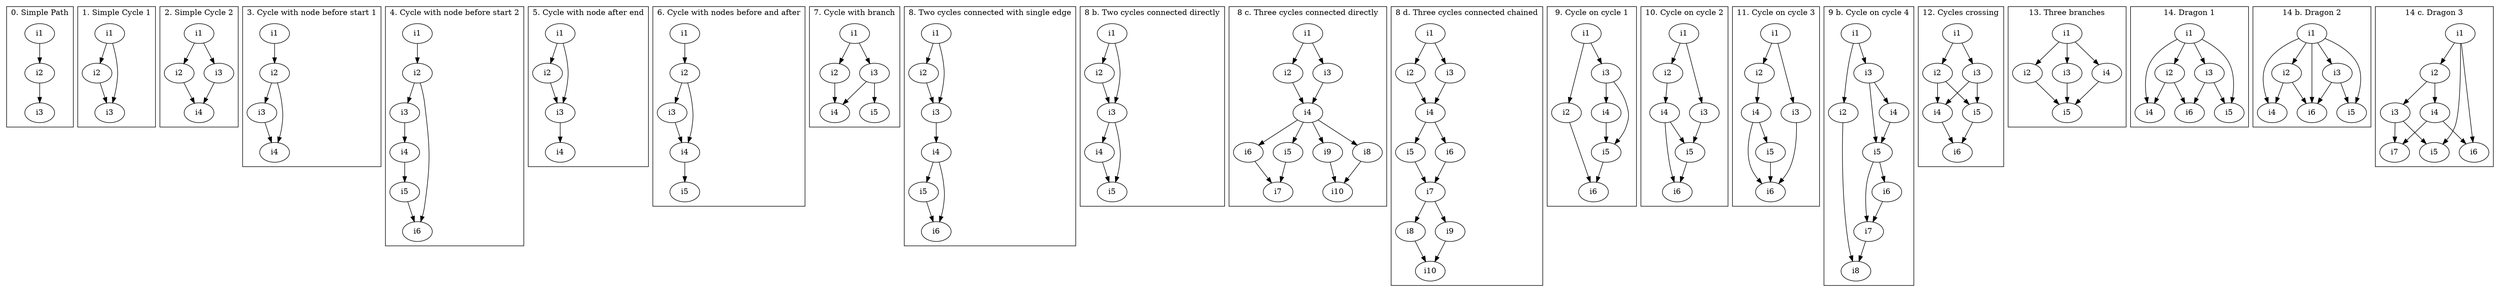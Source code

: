 digraph test_networks {
    subgraph cluster_0 {
        label = "0. Simple Path";

        "i1_0" [label="i1"];
        "i2_0" [label="i2"];
        "i3_0" [label="i3"];

        "i1_0" -> "i2_0";
        "i2_0" -> "i3_0";
    }

    subgraph cluster_1 {
        label = "1. Simple Cycle 1";

        "i1_1" [label="i1"];
        "i2_1" [label="i2"];
        "i3_1" [label="i3"];

        "i1_1" -> "i2_1";
        "i1_1" -> "i3_1";
        "i2_1" -> "i3_1";
    }

    subgraph cluster_2 {
        label = "2. Simple Cycle 2";

        "i1_2" [label="i1"];
        "i2_2" [label="i2"];
        "i3_2" [label="i3"];
        "i4_2" [label="i4"];

        "i1_2" -> "i2_2";
        "i1_2" -> "i3_2";
        "i2_2" -> "i4_2";
        "i3_2" -> "i4_2";
    }

    subgraph cluster_3 {
        label = "3. Cycle with node before start 1";

        "i1_3" [label="i1"];
        "i2_3" [label="i2"];
        "i3_3" [label="i3"];
        "i4_3" [label="i4"];

        "i1_3" -> "i2_3";
        "i2_3" -> "i3_3";
        "i2_3" -> "i4_3";
        "i3_3" -> "i4_3";
    }

    subgraph cluster_4 {
        label = "4. Cycle with node before start 2";

        "i1_4" [label="i1"];
        "i2_4" [label="i2"];
        "i3_4" [label="i3"];
        "i4_4" [label="i4"];
        "i5_4" [label="i5"];
        "i6_4" [label="i6"];

        "i1_4" -> "i2_4";
        "i2_4" -> "i3_4";
        "i2_4" -> "i6_4";
        "i3_4" -> "i4_4";
        "i4_4" -> "i5_4";
        "i5_4" -> "i6_4";
    }

    subgraph cluster_5 {
        label = "5. Cycle with node after end";

        "i1_5" [label="i1"];
        "i2_5" [label="i2"];
        "i3_5" [label="i3"];
        "i4_5" [label="i4"];

        "i1_5" -> "i2_5";
        "i1_5" -> "i3_5";
        "i2_5" -> "i3_5";
        "i3_5" -> "i4_5";
    }

    subgraph cluster_6 {
        label = "6. Cycle with nodes before and after";

        "i1_6" [label="i1"];
        "i2_6" [label="i2"];
        "i3_6" [label="i3"];
        "i4_6" [label="i4"];
        "i5_6" [label="i5"];

        "i1_6" -> "i2_6";
        "i2_6" -> "i3_6";
        "i2_6" -> "i4_6";
        "i3_6" -> "i4_6";
        "i4_6" -> "i5_6";
    }

    subgraph cluster_7 {
        label = "7. Cycle with branch";

        "i1_7" [label="i1"];
        "i2_7" [label="i2"];
        "i3_7" [label="i3"];
        "i4_7" [label="i4"];
        "i5_7" [label="i5"];

        "i1_7" -> "i2_7";
        "i1_7" -> "i3_7";
        "i2_7" -> "i4_7";
        "i3_7" -> "i4_7";
        "i3_7" -> "i5_7";
    }

    subgraph cluster_8 {
        label = "8. Two cycles connected with single edge";

        "i1_8" [label="i1"];
        "i2_8" [label="i2"];
        "i3_8" [label="i3"];
        "i4_8" [label="i4"];
        "i5_8" [label="i5"];
        "i6_8" [label="i6"];

        "i1_8" -> "i2_8";
        "i1_8" -> "i3_8";
        "i2_8" -> "i3_8";
        "i3_8" -> "i4_8";
        "i4_8" -> "i5_8";
        "i4_8" -> "i6_8";
        "i5_8" -> "i6_8";
    }

    subgraph cluster_8b {
        label = "8 b. Two cycles connected directly";

        "i1_8b" [label="i1"];
        "i2_8b" [label="i2"];
        "i3_8b" [label="i3"];
        "i4_8b" [label="i4"];
        "i5_8b" [label="i5"];

        "i1_8b" -> "i2_8b";
        "i1_8b" -> "i3_8b";
        "i2_8b" -> "i3_8b";
        "i3_8b" -> "i4_8b";
        "i3_8b" -> "i5_8b";
        "i4_8b" -> "i5_8b";
    }

    subgraph cluster_8c {
        label = "8 c. Three cycles connected directly";

        "i1_8c" [label="i1"];
        "i2_8c" [label="i2"];
        "i3_8c" [label="i3"];
        "i4_8c" [label="i4"];
        "i5_8c" [label="i5"];
        "i6_8c" [label="i6"];
        "i7_8c" [label="i7"];
        "i8_8c" [label="i8"];
        "i9_8c" [label="i9"];
        "i10_8c" [label="i10"];

        "i1_8c" -> "i2_8c";
        "i1_8c" -> "i3_8c";
        "i2_8c" -> "i4_8c";
        "i3_8c" -> "i4_8c";
        "i4_8c" -> "i5_8c";
        "i4_8c" -> "i6_8c";
        "i4_8c" -> "i8_8c";
        "i4_8c" -> "i9_8c";
        "i5_8c" -> "i7_8c";
        "i6_8c" -> "i7_8c";
        "i8_8c" -> "i10_8c";
        "i9_8c" -> "i10_8c";
    }

    subgraph cluster_8d {
        label = "8 d. Three cycles connected chained";

        "i1_8d" [label="i1"];
        "i2_8d" [label="i2"];
        "i3_8d" [label="i3"];
        "i4_8d" [label="i4"];
        "i5_8d" [label="i5"];
        "i6_8d" [label="i6"];
        "i7_8d" [label="i7"];
        "i8_8d" [label="i8"];
        "i9_8d" [label="i9"];
        "i10_8d" [label="i10"];

        "i1_8d" -> "i2_8d";
        "i1_8d" -> "i3_8d";
        "i2_8d" -> "i4_8d";
        "i3_8d" -> "i4_8d";
        "i4_8d" -> "i5_8d";
        "i4_8d" -> "i6_8d";
        "i5_8d" -> "i7_8d";
        "i6_8d" -> "i7_8d";
        "i7_8d" -> "i8_8d";
        "i7_8d" -> "i9_8d";
        "i8_8d" -> "i10_8d";
        "i9_8d" -> "i10_8d";
    }

    subgraph cluster_9 {
        label = "9. Cycle on cycle 1";

        "i1_9" [label="i1"];
        "i2_9" [label="i2"];
        "i3_9" [label="i3"];
        "i4_9" [label="i4"];
        "i5_9" [label="i5"];
        "i6_9" [label="i6"];

        "i1_9" -> "i2_9";
        "i1_9" -> "i3_9";
        "i2_9" -> "i6_9";
        "i3_9" -> "i5_9";
        "i3_9" -> "i4_9";
        "i4_9" -> "i5_9";
        "i5_9" -> "i6_9";
    }

    subgraph cluster_10 {
        label = "10. Cycle on cycle 2";

        "i1_10" [label="i1"];
        "i2_10" [label="i2"];
        "i3_10" [label="i3"];
        "i4_10" [label="i4"];
        "i5_10" [label="i5"];
        "i6_10" [label="i6"];

        "i1_10" -> "i2_10";
        "i1_10" -> "i3_10";
        "i2_10" -> "i4_10";
        "i3_10" -> "i5_10";
        "i4_10" -> "i5_10";
        "i4_10" -> "i6_10";
        "i5_10" -> "i6_10";
    }

    subgraph cluster_11 {
        label = "11. Cycle on cycle 3";

        "i1_11" [label="i1"];
        "i2_11" [label="i2"];
        "i3_11" [label="i3"];
        "i4_11" [label="i4"];
        "i5_11" [label="i5"];
        "i6_11" [label="i6"];

        "i1_11" -> "i2_11";
        "i1_11" -> "i3_11";
        "i2_11" -> "i4_11";
        "i3_11" -> "i6_11";
        "i4_11" -> "i5_11";
        "i4_11" -> "i6_11";
        "i5_11" -> "i6_11";
    }

    subgraph cluster_9b {
        label = "9 b. Cycle on cycle 4";

        "i1_9b" [label="i1"];
        "i2_9b" [label="i2"];
        "i3_9b" [label="i3"];
        "i4_9b" [label="i4"];
        "i5_9b" [label="i5"];
        "i6_9b" [label="i6"];
        "i7_9b" [label="i7"];
        "i8_9b" [label="i8"];

        "i1_9b" -> "i2_9b";
        "i1_9b" -> "i3_9b";
        "i2_9b" -> "i8_9b";
        "i3_9b" -> "i4_9b";
        "i3_9b" -> "i5_9b";
        "i4_9b" -> "i5_9b";
        "i5_9b" -> "i6_9b";
        "i5_9b" -> "i7_9b";
        "i6_9b" -> "i7_9b";
        "i7_9b" -> "i8_9b";
    }

    subgraph cluster_12 {
        label = "12. Cycles crossing";

        "i1_12" [label="i1"];
        "i2_12" [label="i2"];
        "i3_12" [label="i3"];
        "i4_12" [label="i4"];
        "i5_12" [label="i5"];
        "i6_12" [label="i6"];

        "i1_12" -> "i2_12";
        "i1_12" -> "i3_12";
        "i2_12" -> "i4_12";
        "i2_12" -> "i5_12";
        "i3_12" -> "i4_12";
        "i3_12" -> "i5_12";
        "i4_12" -> "i6_12";
        "i5_12" -> "i6_12";
    }

    subgraph cluster_13 {
        label = "13. Three branches";

        "i1_13" [label="i1"];
        "i2_13" [label="i2"];
        "i3_13" [label="i3"];
        "i4_13" [label="i4"];
        "i5_13" [label="i5"];

        "i1_13" -> "i2_13";
        "i1_13" -> "i3_13";
        "i1_13" -> "i4_13";
        "i2_13" -> "i5_13";
        "i3_13" -> "i5_13";
        "i4_13" -> "i5_13";
    }

    subgraph cluster_14 {
        label = "14. Dragon 1";

        "i1_14" [label="i1"];
        "i2_14" [label="i2"];
        "i3_14" [label="i3"];
        "i4_14" [label="i4"];
        "i5_14" [label="i5"];
        "i6_14" [label="i6"];

        "i1_14" -> "i2_14";
        "i1_14" -> "i3_14";
        "i1_14" -> "i4_14";
        "i1_14" -> "i5_14";
        "i2_14" -> "i4_14";
        "i2_14" -> "i6_14";
        "i3_14" -> "i5_14";
        "i3_14" -> "i6_14";
    }

    subgraph cluster_14b {
        label = "14 b. Dragon 2";

        "i1_14b" [label="i1"];
        "i2_14b" [label="i2"];
        "i3_14b" [label="i3"];
        "i4_14b" [label="i4"];
        "i5_14b" [label="i5"];
        "i6_14b" [label="i6"];

        "i1_14b" -> "i2_14b";
        "i1_14b" -> "i3_14b";
        "i1_14b" -> "i4_14b";
        "i1_14b" -> "i5_14b";
        "i1_14b" -> "i6_14b";
        "i2_14b" -> "i4_14b";
        "i2_14b" -> "i6_14b";
        "i3_14b" -> "i5_14b";
        "i3_14b" -> "i6_14b";
    }

    subgraph cluster_14c {
        label = "14 c. Dragon 3";

        "i1_14c" [label="i1"];
        "i2_14c" [label="i2"];
        "i3_14c" [label="i3"];
        "i4_14c" [label="i4"];
        "i5_14c" [label="i5"];
        "i6_14c" [label="i6"];
        "i7_14c" [label="i7"];

        "i1_14c" -> "i2_14c";
        "i1_14c" -> "i5_14c";
        "i1_14c" -> "i6_14c";
        "i2_14c" -> "i3_14c";
        "i2_14c" -> "i4_14c";
        "i3_14c" -> "i5_14c";
        "i3_14c" -> "i7_14c";
        "i4_14c" -> "i6_14c";
        "i4_14c" -> "i7_14c";
    }
}
